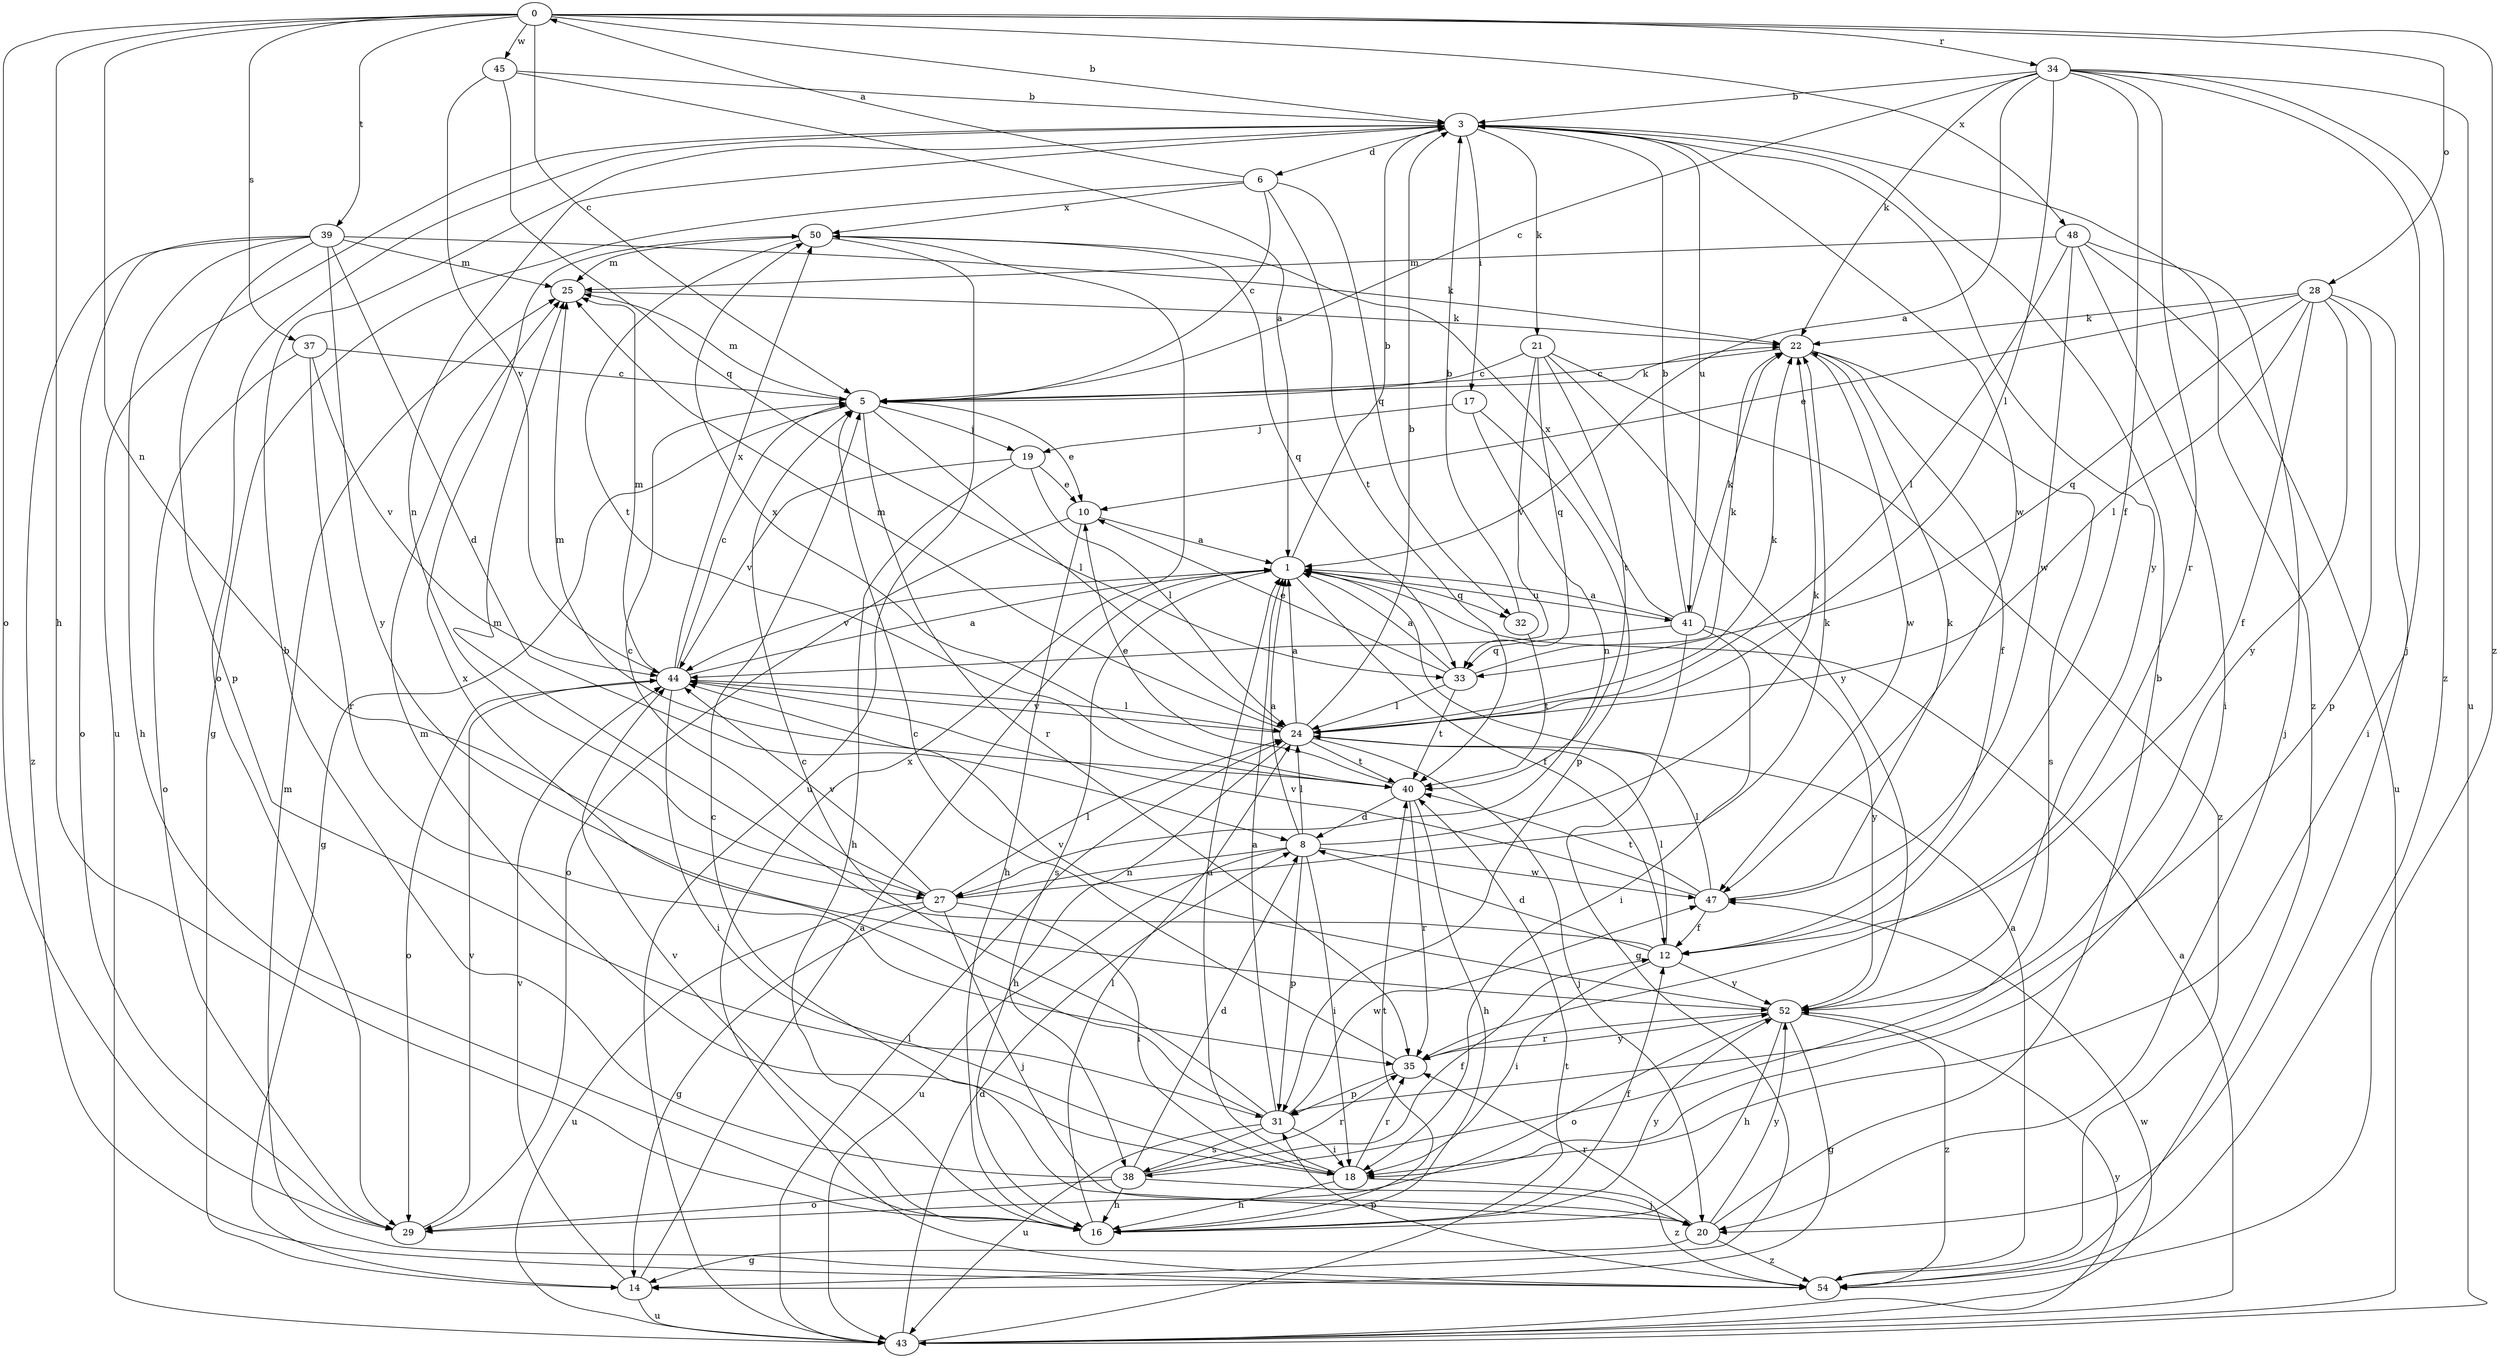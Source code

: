 strict digraph  {
0;
1;
3;
5;
6;
8;
10;
12;
14;
16;
17;
18;
19;
20;
21;
22;
24;
25;
27;
28;
29;
31;
32;
33;
34;
35;
37;
38;
39;
40;
41;
43;
44;
45;
47;
48;
50;
52;
54;
0 -> 3  [label=b];
0 -> 5  [label=c];
0 -> 16  [label=h];
0 -> 27  [label=n];
0 -> 28  [label=o];
0 -> 29  [label=o];
0 -> 34  [label=r];
0 -> 37  [label=s];
0 -> 39  [label=t];
0 -> 45  [label=w];
0 -> 48  [label=x];
0 -> 54  [label=z];
1 -> 3  [label=b];
1 -> 12  [label=f];
1 -> 32  [label=q];
1 -> 38  [label=s];
1 -> 41  [label=u];
1 -> 44  [label=v];
3 -> 6  [label=d];
3 -> 17  [label=i];
3 -> 21  [label=k];
3 -> 27  [label=n];
3 -> 29  [label=o];
3 -> 41  [label=u];
3 -> 43  [label=u];
3 -> 47  [label=w];
3 -> 52  [label=y];
3 -> 54  [label=z];
5 -> 10  [label=e];
5 -> 14  [label=g];
5 -> 19  [label=j];
5 -> 22  [label=k];
5 -> 24  [label=l];
5 -> 25  [label=m];
5 -> 35  [label=r];
6 -> 0  [label=a];
6 -> 5  [label=c];
6 -> 14  [label=g];
6 -> 32  [label=q];
6 -> 40  [label=t];
6 -> 50  [label=x];
8 -> 1  [label=a];
8 -> 18  [label=i];
8 -> 22  [label=k];
8 -> 24  [label=l];
8 -> 27  [label=n];
8 -> 31  [label=p];
8 -> 43  [label=u];
8 -> 47  [label=w];
10 -> 1  [label=a];
10 -> 16  [label=h];
10 -> 29  [label=o];
12 -> 8  [label=d];
12 -> 18  [label=i];
12 -> 24  [label=l];
12 -> 25  [label=m];
12 -> 52  [label=y];
14 -> 1  [label=a];
14 -> 43  [label=u];
14 -> 44  [label=v];
16 -> 12  [label=f];
16 -> 24  [label=l];
16 -> 40  [label=t];
16 -> 44  [label=v];
16 -> 52  [label=y];
17 -> 19  [label=j];
17 -> 27  [label=n];
17 -> 31  [label=p];
18 -> 1  [label=a];
18 -> 16  [label=h];
18 -> 25  [label=m];
18 -> 35  [label=r];
18 -> 54  [label=z];
19 -> 10  [label=e];
19 -> 16  [label=h];
19 -> 24  [label=l];
19 -> 44  [label=v];
20 -> 3  [label=b];
20 -> 5  [label=c];
20 -> 14  [label=g];
20 -> 35  [label=r];
20 -> 52  [label=y];
20 -> 54  [label=z];
21 -> 5  [label=c];
21 -> 33  [label=q];
21 -> 40  [label=t];
21 -> 44  [label=v];
21 -> 52  [label=y];
21 -> 54  [label=z];
22 -> 5  [label=c];
22 -> 12  [label=f];
22 -> 38  [label=s];
22 -> 47  [label=w];
24 -> 1  [label=a];
24 -> 3  [label=b];
24 -> 16  [label=h];
24 -> 20  [label=j];
24 -> 22  [label=k];
24 -> 25  [label=m];
24 -> 40  [label=t];
24 -> 44  [label=v];
25 -> 22  [label=k];
27 -> 5  [label=c];
27 -> 14  [label=g];
27 -> 18  [label=i];
27 -> 20  [label=j];
27 -> 22  [label=k];
27 -> 24  [label=l];
27 -> 43  [label=u];
27 -> 44  [label=v];
28 -> 10  [label=e];
28 -> 12  [label=f];
28 -> 18  [label=i];
28 -> 22  [label=k];
28 -> 24  [label=l];
28 -> 31  [label=p];
28 -> 33  [label=q];
28 -> 52  [label=y];
29 -> 44  [label=v];
31 -> 1  [label=a];
31 -> 5  [label=c];
31 -> 18  [label=i];
31 -> 38  [label=s];
31 -> 43  [label=u];
31 -> 47  [label=w];
31 -> 50  [label=x];
32 -> 3  [label=b];
32 -> 40  [label=t];
33 -> 1  [label=a];
33 -> 10  [label=e];
33 -> 22  [label=k];
33 -> 24  [label=l];
33 -> 40  [label=t];
34 -> 1  [label=a];
34 -> 3  [label=b];
34 -> 5  [label=c];
34 -> 12  [label=f];
34 -> 20  [label=j];
34 -> 22  [label=k];
34 -> 24  [label=l];
34 -> 35  [label=r];
34 -> 43  [label=u];
34 -> 54  [label=z];
35 -> 5  [label=c];
35 -> 31  [label=p];
35 -> 52  [label=y];
37 -> 5  [label=c];
37 -> 29  [label=o];
37 -> 35  [label=r];
37 -> 44  [label=v];
38 -> 3  [label=b];
38 -> 8  [label=d];
38 -> 12  [label=f];
38 -> 16  [label=h];
38 -> 20  [label=j];
38 -> 29  [label=o];
38 -> 35  [label=r];
39 -> 8  [label=d];
39 -> 16  [label=h];
39 -> 22  [label=k];
39 -> 25  [label=m];
39 -> 29  [label=o];
39 -> 31  [label=p];
39 -> 52  [label=y];
39 -> 54  [label=z];
40 -> 8  [label=d];
40 -> 10  [label=e];
40 -> 16  [label=h];
40 -> 25  [label=m];
40 -> 35  [label=r];
40 -> 50  [label=x];
41 -> 1  [label=a];
41 -> 3  [label=b];
41 -> 14  [label=g];
41 -> 18  [label=i];
41 -> 22  [label=k];
41 -> 33  [label=q];
41 -> 50  [label=x];
41 -> 52  [label=y];
43 -> 1  [label=a];
43 -> 8  [label=d];
43 -> 24  [label=l];
43 -> 40  [label=t];
43 -> 47  [label=w];
43 -> 52  [label=y];
44 -> 1  [label=a];
44 -> 5  [label=c];
44 -> 18  [label=i];
44 -> 24  [label=l];
44 -> 25  [label=m];
44 -> 29  [label=o];
44 -> 50  [label=x];
45 -> 1  [label=a];
45 -> 3  [label=b];
45 -> 33  [label=q];
45 -> 44  [label=v];
47 -> 12  [label=f];
47 -> 22  [label=k];
47 -> 24  [label=l];
47 -> 40  [label=t];
47 -> 44  [label=v];
48 -> 18  [label=i];
48 -> 20  [label=j];
48 -> 24  [label=l];
48 -> 25  [label=m];
48 -> 43  [label=u];
48 -> 47  [label=w];
50 -> 25  [label=m];
50 -> 33  [label=q];
50 -> 40  [label=t];
50 -> 43  [label=u];
52 -> 14  [label=g];
52 -> 16  [label=h];
52 -> 29  [label=o];
52 -> 35  [label=r];
52 -> 44  [label=v];
52 -> 54  [label=z];
54 -> 1  [label=a];
54 -> 25  [label=m];
54 -> 31  [label=p];
54 -> 50  [label=x];
}
